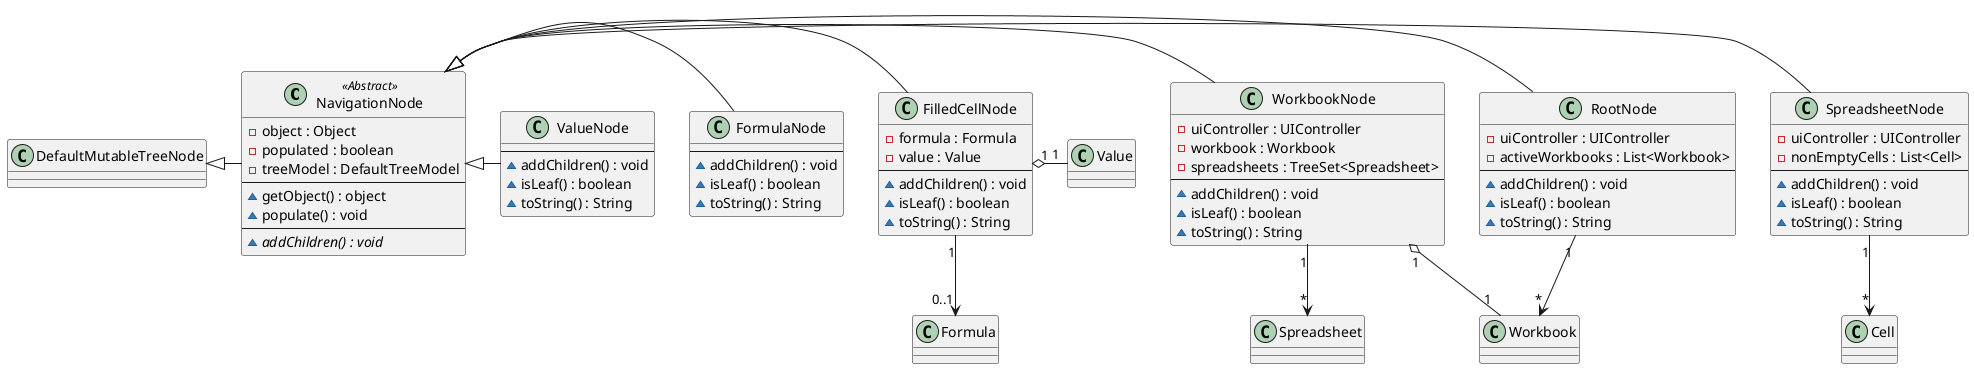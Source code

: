 @startuml core04_1_dm.png

class NavigationNode <<Abstract>> {
    - object : Object
    - populated : boolean
    - treeModel : DefaultTreeModel
    --
    ~ getObject() : object
    ~ populate() : void
    --
    ~ {abstract} addChildren() : void
}

class DefaultMutableTreeNode {
}

class RootNode {
    - uiController : UIController
    - activeWorkbooks : List<Workbook>
    --
    ~ addChildren() : void
    ~ isLeaf() : boolean
    ~ toString() : String
}

class WorkbookNode {
    - uiController : UIController
    - workbook : Workbook
    - spreadsheets : TreeSet<Spreadsheet>
    --
    ~ addChildren() : void
    ~ isLeaf() : boolean
    ~ toString() : String
}

class SpreadsheetNode {
    - uiController : UIController
    - nonEmptyCells : List<Cell>
    --
    ~ addChildren() : void
    ~ isLeaf() : boolean
    ~ toString() : String
}

class FilledCellNode {
    - formula : Formula
    - value : Value
    --
    ~ addChildren() : void
    ~ isLeaf() : boolean
    ~ toString() : String
}

class ValueNode {
    --
    ~ addChildren() : void
    ~ isLeaf() : boolean
    ~ toString() : String
}

class FormulaNode {
    --
    ~ addChildren() : void
    ~ isLeaf() : boolean
    ~ toString() : String
}

class Cell {
}

class Workbook {
}

class Spreadsheet {
}

class Formula {
}

class Value {
}

DefaultMutableTreeNode <|- NavigationNode
NavigationNode <|- RootNode
NavigationNode <|- SpreadsheetNode
NavigationNode <|- WorkbookNode
NavigationNode <|- FilledCellNode
NavigationNode <|- FormulaNode
NavigationNode <|- ValueNode

RootNode "1" --> "*" Workbook
WorkbookNode "1" o- "1" Workbook
WorkbookNode "1" --> "*" Spreadsheet
FilledCellNode "1" --> "0..1" Formula
FilledCellNode "1" o- "1" Value
SpreadsheetNode "1" --> "*" Cell

@enduml
